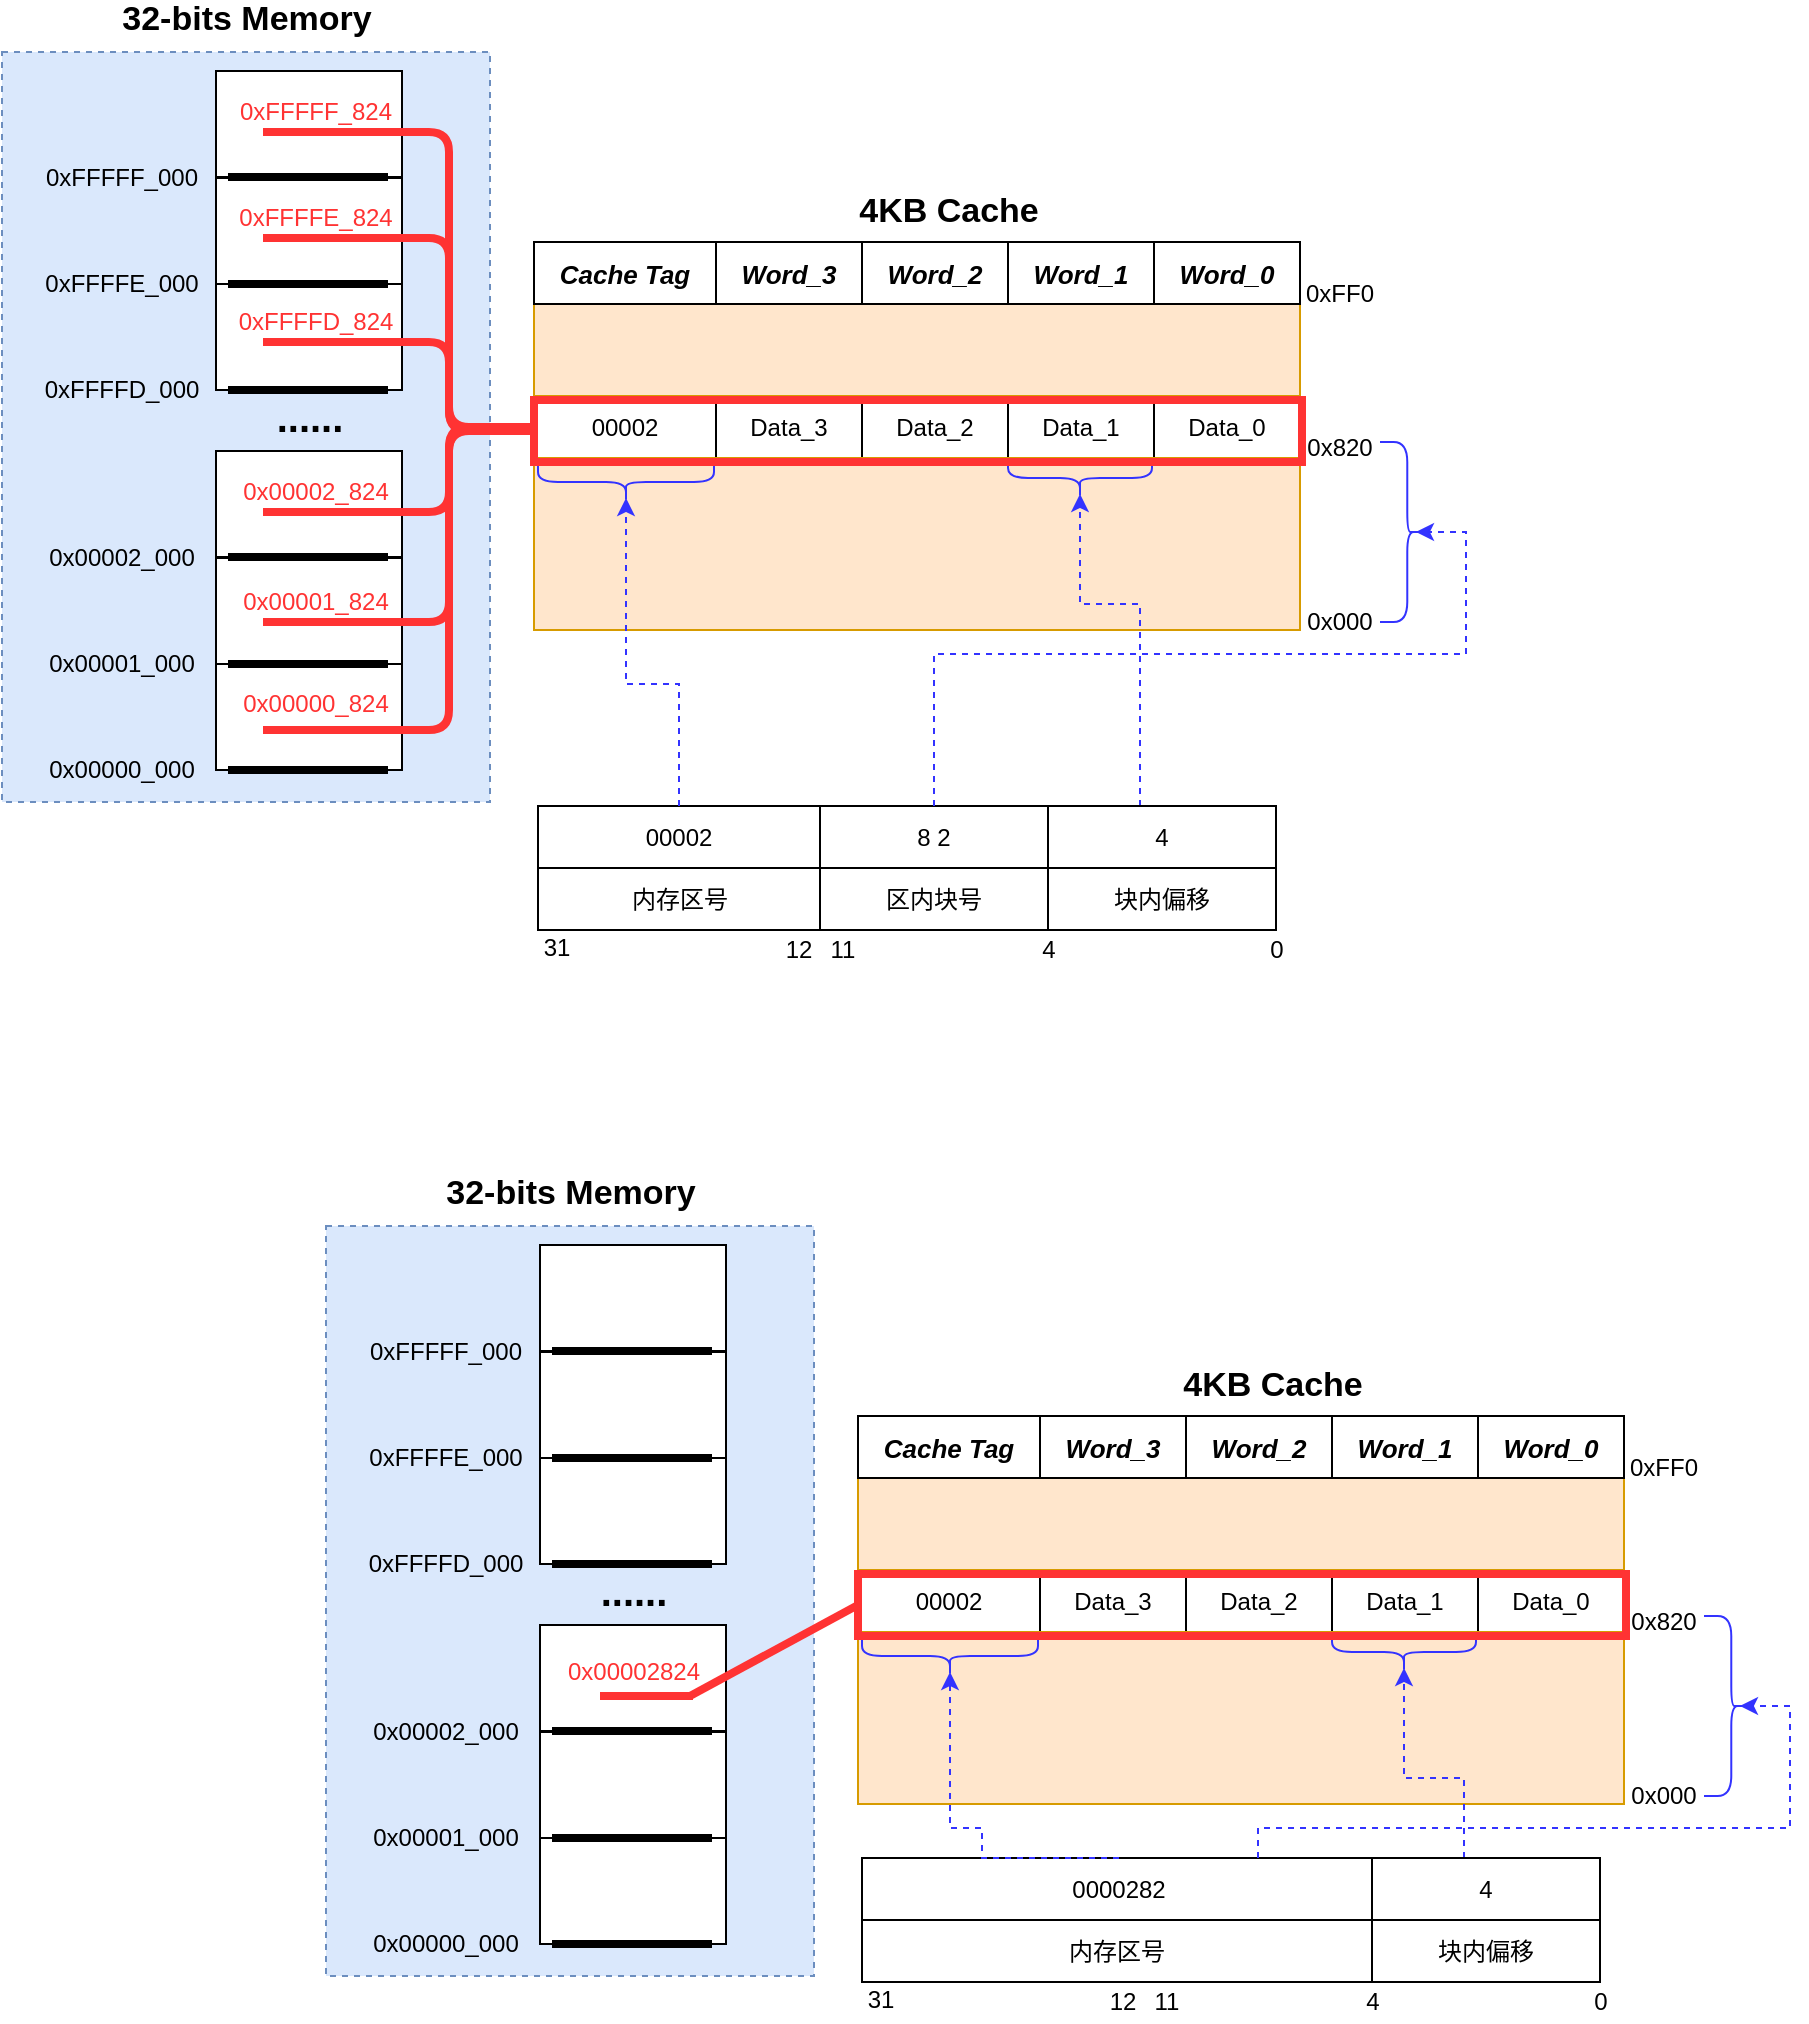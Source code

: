 <mxfile version="14.4.3" type="device"><diagram id="4pvo8H-XpRtPJQIW7j5k" name="Page-1"><mxGraphModel dx="1588" dy="1554" grid="0" gridSize="10" guides="1" tooltips="1" connect="1" arrows="1" fold="1" page="0" pageScale="1" pageWidth="827" pageHeight="1169" math="0" shadow="0"><root><mxCell id="0"/><mxCell id="1" parent="0"/><mxCell id="51" value="" style="rounded=0;whiteSpace=wrap;html=1;dashed=1;strokeColor=#6c8ebf;strokeWidth=1;fillColor=#dae8fc;" parent="1" vertex="1"><mxGeometry x="-49" y="-404" width="244" height="375" as="geometry"/></mxCell><mxCell id="2" value="" style="rounded=0;whiteSpace=wrap;html=1;" parent="1" vertex="1"><mxGeometry x="58" y="-98" width="93" height="53" as="geometry"/></mxCell><mxCell id="3" value="0x00000_000" style="text;html=1;strokeColor=none;fillColor=none;align=center;verticalAlign=middle;whiteSpace=wrap;rounded=0;" parent="1" vertex="1"><mxGeometry x="-9" y="-55" width="40" height="20" as="geometry"/></mxCell><mxCell id="4" value="" style="endArrow=none;html=1;strokeWidth=4;" parent="1" edge="1"><mxGeometry width="50" height="50" relative="1" as="geometry"><mxPoint x="64" y="-45" as="sourcePoint"/><mxPoint x="144" y="-45" as="targetPoint"/></mxGeometry></mxCell><mxCell id="5" value="" style="rounded=0;whiteSpace=wrap;html=1;" parent="1" vertex="1"><mxGeometry x="58" y="-151" width="93" height="53" as="geometry"/></mxCell><mxCell id="6" value="0x00001_000" style="text;html=1;strokeColor=none;fillColor=none;align=center;verticalAlign=middle;whiteSpace=wrap;rounded=0;" parent="1" vertex="1"><mxGeometry x="-9" y="-108" width="40" height="20" as="geometry"/></mxCell><mxCell id="7" value="" style="endArrow=none;html=1;strokeWidth=4;" parent="1" edge="1"><mxGeometry width="50" height="50" relative="1" as="geometry"><mxPoint x="64" y="-98" as="sourcePoint"/><mxPoint x="144" y="-98" as="targetPoint"/></mxGeometry></mxCell><mxCell id="8" value="" style="rounded=0;whiteSpace=wrap;html=1;" parent="1" vertex="1"><mxGeometry x="58" y="-204.5" width="93" height="53" as="geometry"/></mxCell><mxCell id="9" value="0x00002_000" style="text;html=1;strokeColor=none;fillColor=none;align=center;verticalAlign=middle;whiteSpace=wrap;rounded=0;" parent="1" vertex="1"><mxGeometry x="-9" y="-161.5" width="40" height="20" as="geometry"/></mxCell><mxCell id="10" value="" style="endArrow=none;html=1;strokeWidth=4;" parent="1" edge="1"><mxGeometry width="50" height="50" relative="1" as="geometry"><mxPoint x="64" y="-151.5" as="sourcePoint"/><mxPoint x="144" y="-151.5" as="targetPoint"/></mxGeometry></mxCell><mxCell id="11" value="" style="rounded=0;whiteSpace=wrap;html=1;" parent="1" vertex="1"><mxGeometry x="58" y="-288" width="93" height="53" as="geometry"/></mxCell><mxCell id="12" value="0xFFFFD_000" style="text;html=1;strokeColor=none;fillColor=none;align=center;verticalAlign=middle;whiteSpace=wrap;rounded=0;" parent="1" vertex="1"><mxGeometry x="-9" y="-245" width="40" height="20" as="geometry"/></mxCell><mxCell id="13" value="" style="endArrow=none;html=1;strokeWidth=4;" parent="1" edge="1"><mxGeometry width="50" height="50" relative="1" as="geometry"><mxPoint x="64" y="-235.0" as="sourcePoint"/><mxPoint x="144.0" y="-235.0" as="targetPoint"/></mxGeometry></mxCell><mxCell id="14" value="" style="rounded=0;whiteSpace=wrap;html=1;" parent="1" vertex="1"><mxGeometry x="58" y="-341" width="93" height="53" as="geometry"/></mxCell><mxCell id="15" value="0xFFFFE_000" style="text;html=1;strokeColor=none;fillColor=none;align=center;verticalAlign=middle;whiteSpace=wrap;rounded=0;" parent="1" vertex="1"><mxGeometry x="-9" y="-298" width="40" height="20" as="geometry"/></mxCell><mxCell id="16" value="" style="endArrow=none;html=1;strokeWidth=4;" parent="1" edge="1"><mxGeometry width="50" height="50" relative="1" as="geometry"><mxPoint x="64" y="-288" as="sourcePoint"/><mxPoint x="144.0" y="-288" as="targetPoint"/></mxGeometry></mxCell><mxCell id="17" value="" style="rounded=0;whiteSpace=wrap;html=1;" parent="1" vertex="1"><mxGeometry x="58" y="-394.5" width="93" height="53" as="geometry"/></mxCell><mxCell id="18" value="0xFFFFF_000" style="text;html=1;strokeColor=none;fillColor=none;align=center;verticalAlign=middle;whiteSpace=wrap;rounded=0;" parent="1" vertex="1"><mxGeometry x="-9" y="-351.5" width="40" height="20" as="geometry"/></mxCell><mxCell id="19" value="" style="endArrow=none;html=1;strokeWidth=4;" parent="1" edge="1"><mxGeometry width="50" height="50" relative="1" as="geometry"><mxPoint x="64" y="-341.5" as="sourcePoint"/><mxPoint x="144.0" y="-341.5" as="targetPoint"/></mxGeometry></mxCell><mxCell id="23" value="&lt;font color=&quot;#ff3333&quot;&gt;0x00000_824&lt;/font&gt;" style="text;html=1;strokeColor=none;fillColor=none;align=center;verticalAlign=middle;whiteSpace=wrap;rounded=0;" parent="1" vertex="1"><mxGeometry x="88" y="-88" width="40" height="20" as="geometry"/></mxCell><mxCell id="24" value="&lt;font color=&quot;#ff3333&quot;&gt;0x00001_824&lt;/font&gt;" style="text;html=1;strokeColor=none;fillColor=none;align=center;verticalAlign=middle;whiteSpace=wrap;rounded=0;" parent="1" vertex="1"><mxGeometry x="88" y="-139" width="40" height="20" as="geometry"/></mxCell><mxCell id="25" value="&lt;font color=&quot;#ff3333&quot;&gt;0x00002_824&lt;/font&gt;" style="text;html=1;strokeColor=none;fillColor=none;align=center;verticalAlign=middle;whiteSpace=wrap;rounded=0;" parent="1" vertex="1"><mxGeometry x="88" y="-194" width="40" height="20" as="geometry"/></mxCell><mxCell id="27" value="&lt;font color=&quot;#ff3333&quot;&gt;0xFFFFD_824&lt;/font&gt;" style="text;html=1;strokeColor=none;fillColor=none;align=center;verticalAlign=middle;whiteSpace=wrap;rounded=0;" parent="1" vertex="1"><mxGeometry x="88" y="-279" width="40" height="20" as="geometry"/></mxCell><mxCell id="29" value="&lt;font color=&quot;#ff3333&quot;&gt;0xFFFFE_824&lt;/font&gt;" style="text;html=1;strokeColor=none;fillColor=none;align=center;verticalAlign=middle;whiteSpace=wrap;rounded=0;" parent="1" vertex="1"><mxGeometry x="88" y="-331.5" width="40" height="20" as="geometry"/></mxCell><mxCell id="30" value="" style="endArrow=none;html=1;strokeWidth=4;strokeColor=#FF3333;" parent="1" edge="1"><mxGeometry width="50" height="50" relative="1" as="geometry"><mxPoint x="81.5" y="-364" as="sourcePoint"/><mxPoint x="128" y="-364" as="targetPoint"/></mxGeometry></mxCell><mxCell id="31" value="&lt;font color=&quot;#ff3333&quot;&gt;0xFFFFF_824&lt;/font&gt;" style="text;html=1;strokeColor=none;fillColor=none;align=center;verticalAlign=middle;whiteSpace=wrap;rounded=0;" parent="1" vertex="1"><mxGeometry x="88" y="-384" width="40" height="20" as="geometry"/></mxCell><mxCell id="32" value="" style="endArrow=none;html=1;strokeWidth=4;strokeColor=#FF3333;" parent="1" edge="1"><mxGeometry width="50" height="50" relative="1" as="geometry"><mxPoint x="81.5" y="-311" as="sourcePoint"/><mxPoint x="128" y="-311" as="targetPoint"/></mxGeometry></mxCell><mxCell id="33" value="" style="endArrow=none;html=1;strokeWidth=4;strokeColor=#FF3333;" parent="1" edge="1"><mxGeometry width="50" height="50" relative="1" as="geometry"><mxPoint x="81.5" y="-259" as="sourcePoint"/><mxPoint x="128" y="-259" as="targetPoint"/></mxGeometry></mxCell><mxCell id="34" value="" style="endArrow=none;html=1;strokeWidth=4;strokeColor=#FF3333;" parent="1" edge="1"><mxGeometry width="50" height="50" relative="1" as="geometry"><mxPoint x="81.5" y="-174" as="sourcePoint"/><mxPoint x="128.0" y="-174" as="targetPoint"/></mxGeometry></mxCell><mxCell id="35" value="" style="endArrow=none;html=1;strokeWidth=4;strokeColor=#FF3333;" parent="1" edge="1"><mxGeometry width="50" height="50" relative="1" as="geometry"><mxPoint x="81.5" y="-119" as="sourcePoint"/><mxPoint x="128.0" y="-119" as="targetPoint"/></mxGeometry></mxCell><mxCell id="36" value="" style="endArrow=none;html=1;strokeWidth=4;strokeColor=#FF3333;" parent="1" edge="1"><mxGeometry width="50" height="50" relative="1" as="geometry"><mxPoint x="81.5" y="-65" as="sourcePoint"/><mxPoint x="128.0" y="-65" as="targetPoint"/></mxGeometry></mxCell><mxCell id="38" value="Data_3" style="rounded=0;whiteSpace=wrap;html=1;" parent="1" vertex="1"><mxGeometry x="308" y="-232" width="73" height="31" as="geometry"/></mxCell><mxCell id="40" value="00002" style="rounded=0;whiteSpace=wrap;html=1;" parent="1" vertex="1"><mxGeometry x="217" y="-232" width="91" height="31" as="geometry"/></mxCell><mxCell id="44" value="" style="shape=curlyBracket;whiteSpace=wrap;html=1;rounded=1;rotation=-180;strokeColor=#FF3333;strokeWidth=4;" parent="1" vertex="1"><mxGeometry x="128" y="-364" width="93" height="299" as="geometry"/></mxCell><mxCell id="45" value="" style="shape=curlyBracket;whiteSpace=wrap;html=1;rounded=1;rotation=-180;strokeColor=#FF3333;strokeWidth=4;" parent="1" vertex="1"><mxGeometry x="128" y="-311" width="93" height="192" as="geometry"/></mxCell><mxCell id="47" value="" style="shape=curlyBracket;whiteSpace=wrap;html=1;rounded=1;rotation=-180;strokeColor=#FF3333;strokeWidth=4;" parent="1" vertex="1"><mxGeometry x="128" y="-259" width="93" height="85" as="geometry"/></mxCell><mxCell id="48" value="&lt;font style=&quot;font-size: 20px&quot;&gt;&lt;b&gt;......&lt;/b&gt;&lt;/font&gt;" style="text;html=1;strokeColor=none;fillColor=none;align=center;verticalAlign=middle;whiteSpace=wrap;rounded=0;" parent="1" vertex="1"><mxGeometry x="84.5" y="-232" width="40" height="20" as="geometry"/></mxCell><mxCell id="52" value="&lt;font style=&quot;font-size: 17px&quot;&gt;&lt;b&gt;32-bits Memory&lt;/b&gt;&lt;/font&gt;" style="text;html=1;strokeColor=none;fillColor=none;align=center;verticalAlign=middle;whiteSpace=wrap;rounded=0;" parent="1" vertex="1"><mxGeometry x="6.5" y="-430" width="133" height="20" as="geometry"/></mxCell><mxCell id="53" value="&lt;font style=&quot;font-size: 17px&quot;&gt;&lt;b&gt;4KB Cache&lt;/b&gt;&lt;/font&gt;" style="text;html=1;strokeColor=none;fillColor=none;align=center;verticalAlign=middle;whiteSpace=wrap;rounded=0;" parent="1" vertex="1"><mxGeometry x="357.5" y="-334.5" width="133" height="20" as="geometry"/></mxCell><mxCell id="56" value="Data_2" style="rounded=0;whiteSpace=wrap;html=1;" parent="1" vertex="1"><mxGeometry x="381" y="-232" width="73" height="31" as="geometry"/></mxCell><mxCell id="57" value="Data_1" style="rounded=0;whiteSpace=wrap;html=1;" parent="1" vertex="1"><mxGeometry x="454" y="-232" width="73" height="31" as="geometry"/></mxCell><mxCell id="58" value="Data_0" style="rounded=0;whiteSpace=wrap;html=1;" parent="1" vertex="1"><mxGeometry x="527" y="-232" width="73" height="31" as="geometry"/></mxCell><mxCell id="59" value="" style="rounded=0;whiteSpace=wrap;html=1;fillColor=#ffe6cc;strokeColor=#d79b00;" parent="1" vertex="1"><mxGeometry x="217" y="-309" width="383" height="77" as="geometry"/></mxCell><mxCell id="60" value="" style="rounded=0;whiteSpace=wrap;html=1;fillColor=#ffe6cc;strokeColor=#d79b00;" parent="1" vertex="1"><mxGeometry x="217" y="-201" width="383" height="86" as="geometry"/></mxCell><mxCell id="61" value="内存区号" style="rounded=0;whiteSpace=wrap;html=1;" parent="1" vertex="1"><mxGeometry x="219" y="4" width="142" height="31" as="geometry"/></mxCell><mxCell id="64" value="31" style="text;html=1;strokeColor=none;fillColor=none;align=center;verticalAlign=middle;whiteSpace=wrap;rounded=0;" parent="1" vertex="1"><mxGeometry x="217" y="34" width="23" height="20" as="geometry"/></mxCell><mxCell id="65" value="12" style="text;html=1;strokeColor=none;fillColor=none;align=center;verticalAlign=middle;whiteSpace=wrap;rounded=0;" parent="1" vertex="1"><mxGeometry x="338" y="35" width="23" height="20" as="geometry"/></mxCell><mxCell id="66" value="区内块号" style="rounded=0;whiteSpace=wrap;html=1;" parent="1" vertex="1"><mxGeometry x="360" y="4" width="114" height="31" as="geometry"/></mxCell><mxCell id="68" value="11" style="text;html=1;strokeColor=none;fillColor=none;align=center;verticalAlign=middle;whiteSpace=wrap;rounded=0;" parent="1" vertex="1"><mxGeometry x="360" y="35" width="23" height="20" as="geometry"/></mxCell><mxCell id="69" value="4" style="text;html=1;strokeColor=none;fillColor=none;align=center;verticalAlign=middle;whiteSpace=wrap;rounded=0;" parent="1" vertex="1"><mxGeometry x="462.5" y="35" width="23" height="20" as="geometry"/></mxCell><mxCell id="70" value="00002" style="rounded=0;whiteSpace=wrap;html=1;" parent="1" vertex="1"><mxGeometry x="219" y="-27" width="141" height="31" as="geometry"/></mxCell><mxCell id="71" value="8 2" style="rounded=0;whiteSpace=wrap;html=1;" parent="1" vertex="1"><mxGeometry x="360" y="-27" width="114" height="31" as="geometry"/></mxCell><mxCell id="72" value="块内偏移" style="rounded=0;whiteSpace=wrap;html=1;" parent="1" vertex="1"><mxGeometry x="474" y="4" width="114" height="31" as="geometry"/></mxCell><mxCell id="73" value="0" style="text;html=1;strokeColor=none;fillColor=none;align=center;verticalAlign=middle;whiteSpace=wrap;rounded=0;" parent="1" vertex="1"><mxGeometry x="576.5" y="35" width="23" height="20" as="geometry"/></mxCell><mxCell id="88" style="edgeStyle=orthogonalEdgeStyle;rounded=0;orthogonalLoop=1;jettySize=auto;html=1;entryX=0.1;entryY=0.5;entryDx=0;entryDy=0;strokeColor=#3333FF;fontSize=13;entryPerimeter=0;dashed=1;" parent="1" source="74" target="89" edge="1"><mxGeometry relative="1" as="geometry"><Array as="points"><mxPoint x="520" y="-128"/><mxPoint x="490" y="-128"/></Array></mxGeometry></mxCell><mxCell id="74" value="4" style="rounded=0;whiteSpace=wrap;html=1;" parent="1" vertex="1"><mxGeometry x="474" y="-27" width="114" height="31" as="geometry"/></mxCell><mxCell id="75" value="Cache Tag" style="rounded=0;whiteSpace=wrap;html=1;fontStyle=3;fontSize=13;" parent="1" vertex="1"><mxGeometry x="217" y="-309" width="91" height="31" as="geometry"/></mxCell><mxCell id="76" value="Word_3" style="rounded=0;whiteSpace=wrap;html=1;fontStyle=3;fontSize=13;" parent="1" vertex="1"><mxGeometry x="308" y="-309" width="73" height="31" as="geometry"/></mxCell><mxCell id="77" value="Word_2" style="rounded=0;whiteSpace=wrap;html=1;fontStyle=3;fontSize=13;" parent="1" vertex="1"><mxGeometry x="381" y="-309" width="73" height="31" as="geometry"/></mxCell><mxCell id="78" value="Word_1" style="rounded=0;whiteSpace=wrap;html=1;fontStyle=3;fontSize=13;" parent="1" vertex="1"><mxGeometry x="454" y="-309" width="73" height="31" as="geometry"/></mxCell><mxCell id="79" value="Word_0" style="rounded=0;whiteSpace=wrap;html=1;fontStyle=3;fontSize=13;" parent="1" vertex="1"><mxGeometry x="527" y="-309" width="73" height="31" as="geometry"/></mxCell><mxCell id="80" value="0x000" style="text;html=1;strokeColor=none;fillColor=none;align=center;verticalAlign=middle;whiteSpace=wrap;rounded=0;" parent="1" vertex="1"><mxGeometry x="600" y="-129" width="40" height="20" as="geometry"/></mxCell><mxCell id="82" value="0x820" style="text;html=1;strokeColor=none;fillColor=none;align=center;verticalAlign=middle;whiteSpace=wrap;rounded=0;" parent="1" vertex="1"><mxGeometry x="600" y="-216.5" width="40" height="20" as="geometry"/></mxCell><mxCell id="83" value="0xFF0" style="text;html=1;strokeColor=none;fillColor=none;align=center;verticalAlign=middle;whiteSpace=wrap;rounded=0;" parent="1" vertex="1"><mxGeometry x="600" y="-293.5" width="40" height="20" as="geometry"/></mxCell><mxCell id="85" style="edgeStyle=orthogonalEdgeStyle;rounded=0;orthogonalLoop=1;jettySize=auto;html=1;strokeColor=#3333FF;fontSize=13;exitX=0.5;exitY=0;exitDx=0;exitDy=0;entryX=0.1;entryY=0.5;entryDx=0;entryDy=0;entryPerimeter=0;dashed=1;" parent="1" source="70" target="84" edge="1"><mxGeometry relative="1" as="geometry"><Array as="points"><mxPoint x="290" y="-88"/><mxPoint x="263" y="-88"/></Array></mxGeometry></mxCell><mxCell id="84" value="" style="shape=curlyBracket;whiteSpace=wrap;html=1;rounded=1;strokeColor=#3333FF;strokeWidth=1;fontSize=13;rotation=-90;" parent="1" vertex="1"><mxGeometry x="253" y="-233" width="20" height="88" as="geometry"/></mxCell><mxCell id="86" value="" style="shape=curlyBracket;whiteSpace=wrap;html=1;rounded=1;strokeColor=#3333FF;strokeWidth=1;fontSize=13;rotation=-180;size=0.318;" parent="1" vertex="1"><mxGeometry x="640" y="-209" width="20" height="90" as="geometry"/></mxCell><mxCell id="87" style="edgeStyle=orthogonalEdgeStyle;rounded=0;orthogonalLoop=1;jettySize=auto;html=1;strokeColor=#3333FF;fontSize=13;exitX=0.5;exitY=0;exitDx=0;exitDy=0;entryX=0.1;entryY=0.5;entryDx=0;entryDy=0;entryPerimeter=0;dashed=1;" parent="1" source="71" target="86" edge="1"><mxGeometry relative="1" as="geometry"><mxPoint x="300.333" y="-65.667" as="sourcePoint"/><mxPoint x="272.833" y="-170.667" as="targetPoint"/><Array as="points"><mxPoint x="417" y="-103"/><mxPoint x="683" y="-103"/><mxPoint x="683" y="-164"/></Array></mxGeometry></mxCell><mxCell id="89" value="" style="shape=curlyBracket;whiteSpace=wrap;html=1;rounded=1;strokeColor=#3333FF;strokeWidth=1;fontSize=13;rotation=-90;" parent="1" vertex="1"><mxGeometry x="480" y="-227" width="20" height="72" as="geometry"/></mxCell><mxCell id="90" value="" style="rounded=0;whiteSpace=wrap;html=1;fillColor=none;strokeColor=#FF3333;strokeWidth=4;" parent="1" vertex="1"><mxGeometry x="217" y="-230" width="384" height="31" as="geometry"/></mxCell><mxCell id="Cx1fZKI3dub1Mce8022z-90" value="" style="rounded=0;whiteSpace=wrap;html=1;dashed=1;strokeColor=#6c8ebf;strokeWidth=1;fillColor=#dae8fc;" vertex="1" parent="1"><mxGeometry x="113" y="183" width="244" height="375" as="geometry"/></mxCell><mxCell id="Cx1fZKI3dub1Mce8022z-91" value="" style="rounded=0;whiteSpace=wrap;html=1;" vertex="1" parent="1"><mxGeometry x="220" y="489" width="93" height="53" as="geometry"/></mxCell><mxCell id="Cx1fZKI3dub1Mce8022z-92" value="0x00000_000" style="text;html=1;strokeColor=none;fillColor=none;align=center;verticalAlign=middle;whiteSpace=wrap;rounded=0;" vertex="1" parent="1"><mxGeometry x="153" y="532" width="40" height="20" as="geometry"/></mxCell><mxCell id="Cx1fZKI3dub1Mce8022z-93" value="" style="endArrow=none;html=1;strokeWidth=4;" edge="1" parent="1"><mxGeometry width="50" height="50" relative="1" as="geometry"><mxPoint x="226" y="542" as="sourcePoint"/><mxPoint x="306" y="542" as="targetPoint"/></mxGeometry></mxCell><mxCell id="Cx1fZKI3dub1Mce8022z-94" value="" style="rounded=0;whiteSpace=wrap;html=1;" vertex="1" parent="1"><mxGeometry x="220" y="436" width="93" height="53" as="geometry"/></mxCell><mxCell id="Cx1fZKI3dub1Mce8022z-95" value="0x00001_000" style="text;html=1;strokeColor=none;fillColor=none;align=center;verticalAlign=middle;whiteSpace=wrap;rounded=0;" vertex="1" parent="1"><mxGeometry x="153" y="479" width="40" height="20" as="geometry"/></mxCell><mxCell id="Cx1fZKI3dub1Mce8022z-96" value="" style="endArrow=none;html=1;strokeWidth=4;" edge="1" parent="1"><mxGeometry width="50" height="50" relative="1" as="geometry"><mxPoint x="226" y="489" as="sourcePoint"/><mxPoint x="306" y="489" as="targetPoint"/></mxGeometry></mxCell><mxCell id="Cx1fZKI3dub1Mce8022z-97" value="" style="rounded=0;whiteSpace=wrap;html=1;" vertex="1" parent="1"><mxGeometry x="220" y="382.5" width="93" height="53" as="geometry"/></mxCell><mxCell id="Cx1fZKI3dub1Mce8022z-98" value="0x00002_000" style="text;html=1;strokeColor=none;fillColor=none;align=center;verticalAlign=middle;whiteSpace=wrap;rounded=0;" vertex="1" parent="1"><mxGeometry x="153" y="425.5" width="40" height="20" as="geometry"/></mxCell><mxCell id="Cx1fZKI3dub1Mce8022z-99" value="" style="endArrow=none;html=1;strokeWidth=4;" edge="1" parent="1"><mxGeometry width="50" height="50" relative="1" as="geometry"><mxPoint x="226" y="435.5" as="sourcePoint"/><mxPoint x="306" y="435.5" as="targetPoint"/></mxGeometry></mxCell><mxCell id="Cx1fZKI3dub1Mce8022z-100" value="" style="rounded=0;whiteSpace=wrap;html=1;" vertex="1" parent="1"><mxGeometry x="220" y="299" width="93" height="53" as="geometry"/></mxCell><mxCell id="Cx1fZKI3dub1Mce8022z-101" value="0xFFFFD_000" style="text;html=1;strokeColor=none;fillColor=none;align=center;verticalAlign=middle;whiteSpace=wrap;rounded=0;" vertex="1" parent="1"><mxGeometry x="153" y="342" width="40" height="20" as="geometry"/></mxCell><mxCell id="Cx1fZKI3dub1Mce8022z-102" value="" style="endArrow=none;html=1;strokeWidth=4;" edge="1" parent="1"><mxGeometry width="50" height="50" relative="1" as="geometry"><mxPoint x="226" y="352" as="sourcePoint"/><mxPoint x="306" y="352" as="targetPoint"/></mxGeometry></mxCell><mxCell id="Cx1fZKI3dub1Mce8022z-103" value="" style="rounded=0;whiteSpace=wrap;html=1;" vertex="1" parent="1"><mxGeometry x="220" y="246" width="93" height="53" as="geometry"/></mxCell><mxCell id="Cx1fZKI3dub1Mce8022z-104" value="0xFFFFE_000" style="text;html=1;strokeColor=none;fillColor=none;align=center;verticalAlign=middle;whiteSpace=wrap;rounded=0;" vertex="1" parent="1"><mxGeometry x="153" y="289" width="40" height="20" as="geometry"/></mxCell><mxCell id="Cx1fZKI3dub1Mce8022z-105" value="" style="endArrow=none;html=1;strokeWidth=4;" edge="1" parent="1"><mxGeometry width="50" height="50" relative="1" as="geometry"><mxPoint x="226" y="299" as="sourcePoint"/><mxPoint x="306" y="299" as="targetPoint"/></mxGeometry></mxCell><mxCell id="Cx1fZKI3dub1Mce8022z-106" value="" style="rounded=0;whiteSpace=wrap;html=1;" vertex="1" parent="1"><mxGeometry x="220" y="192.5" width="93" height="53" as="geometry"/></mxCell><mxCell id="Cx1fZKI3dub1Mce8022z-107" value="0xFFFFF_000" style="text;html=1;strokeColor=none;fillColor=none;align=center;verticalAlign=middle;whiteSpace=wrap;rounded=0;" vertex="1" parent="1"><mxGeometry x="153" y="235.5" width="40" height="20" as="geometry"/></mxCell><mxCell id="Cx1fZKI3dub1Mce8022z-108" value="" style="endArrow=none;html=1;strokeWidth=4;" edge="1" parent="1"><mxGeometry width="50" height="50" relative="1" as="geometry"><mxPoint x="226" y="245.5" as="sourcePoint"/><mxPoint x="306" y="245.5" as="targetPoint"/></mxGeometry></mxCell><mxCell id="Cx1fZKI3dub1Mce8022z-121" value="Data_3" style="rounded=0;whiteSpace=wrap;html=1;" vertex="1" parent="1"><mxGeometry x="470" y="355" width="73" height="31" as="geometry"/></mxCell><mxCell id="Cx1fZKI3dub1Mce8022z-122" value="00002" style="rounded=0;whiteSpace=wrap;html=1;" vertex="1" parent="1"><mxGeometry x="379" y="355" width="91" height="31" as="geometry"/></mxCell><mxCell id="Cx1fZKI3dub1Mce8022z-126" value="&lt;font style=&quot;font-size: 20px&quot;&gt;&lt;b&gt;......&lt;/b&gt;&lt;/font&gt;" style="text;html=1;strokeColor=none;fillColor=none;align=center;verticalAlign=middle;whiteSpace=wrap;rounded=0;" vertex="1" parent="1"><mxGeometry x="246.5" y="355" width="40" height="20" as="geometry"/></mxCell><mxCell id="Cx1fZKI3dub1Mce8022z-127" value="&lt;font style=&quot;font-size: 17px&quot;&gt;&lt;b&gt;32-bits Memory&lt;/b&gt;&lt;/font&gt;" style="text;html=1;strokeColor=none;fillColor=none;align=center;verticalAlign=middle;whiteSpace=wrap;rounded=0;" vertex="1" parent="1"><mxGeometry x="168.5" y="157" width="133" height="20" as="geometry"/></mxCell><mxCell id="Cx1fZKI3dub1Mce8022z-128" value="&lt;font style=&quot;font-size: 17px&quot;&gt;&lt;b&gt;4KB Cache&lt;/b&gt;&lt;/font&gt;" style="text;html=1;strokeColor=none;fillColor=none;align=center;verticalAlign=middle;whiteSpace=wrap;rounded=0;" vertex="1" parent="1"><mxGeometry x="519.5" y="252.5" width="133" height="20" as="geometry"/></mxCell><mxCell id="Cx1fZKI3dub1Mce8022z-129" value="Data_2" style="rounded=0;whiteSpace=wrap;html=1;" vertex="1" parent="1"><mxGeometry x="543" y="355" width="73" height="31" as="geometry"/></mxCell><mxCell id="Cx1fZKI3dub1Mce8022z-130" value="Data_1" style="rounded=0;whiteSpace=wrap;html=1;" vertex="1" parent="1"><mxGeometry x="616" y="355" width="73" height="31" as="geometry"/></mxCell><mxCell id="Cx1fZKI3dub1Mce8022z-131" value="Data_0" style="rounded=0;whiteSpace=wrap;html=1;" vertex="1" parent="1"><mxGeometry x="689" y="355" width="73" height="31" as="geometry"/></mxCell><mxCell id="Cx1fZKI3dub1Mce8022z-132" value="" style="rounded=0;whiteSpace=wrap;html=1;fillColor=#ffe6cc;strokeColor=#d79b00;" vertex="1" parent="1"><mxGeometry x="379" y="278" width="383" height="77" as="geometry"/></mxCell><mxCell id="Cx1fZKI3dub1Mce8022z-133" value="" style="rounded=0;whiteSpace=wrap;html=1;fillColor=#ffe6cc;strokeColor=#d79b00;" vertex="1" parent="1"><mxGeometry x="379" y="386" width="383" height="86" as="geometry"/></mxCell><mxCell id="Cx1fZKI3dub1Mce8022z-134" value="内存区号" style="rounded=0;whiteSpace=wrap;html=1;" vertex="1" parent="1"><mxGeometry x="381" y="530" width="255" height="31" as="geometry"/></mxCell><mxCell id="Cx1fZKI3dub1Mce8022z-135" value="31" style="text;html=1;strokeColor=none;fillColor=none;align=center;verticalAlign=middle;whiteSpace=wrap;rounded=0;" vertex="1" parent="1"><mxGeometry x="379" y="560" width="23" height="20" as="geometry"/></mxCell><mxCell id="Cx1fZKI3dub1Mce8022z-136" value="12" style="text;html=1;strokeColor=none;fillColor=none;align=center;verticalAlign=middle;whiteSpace=wrap;rounded=0;" vertex="1" parent="1"><mxGeometry x="500" y="561" width="23" height="20" as="geometry"/></mxCell><mxCell id="Cx1fZKI3dub1Mce8022z-138" value="11" style="text;html=1;strokeColor=none;fillColor=none;align=center;verticalAlign=middle;whiteSpace=wrap;rounded=0;" vertex="1" parent="1"><mxGeometry x="522" y="561" width="23" height="20" as="geometry"/></mxCell><mxCell id="Cx1fZKI3dub1Mce8022z-139" value="4" style="text;html=1;strokeColor=none;fillColor=none;align=center;verticalAlign=middle;whiteSpace=wrap;rounded=0;" vertex="1" parent="1"><mxGeometry x="624.5" y="561" width="23" height="20" as="geometry"/></mxCell><mxCell id="Cx1fZKI3dub1Mce8022z-140" value="0000282" style="rounded=0;whiteSpace=wrap;html=1;" vertex="1" parent="1"><mxGeometry x="381" y="499" width="257" height="31" as="geometry"/></mxCell><mxCell id="Cx1fZKI3dub1Mce8022z-142" value="块内偏移" style="rounded=0;whiteSpace=wrap;html=1;" vertex="1" parent="1"><mxGeometry x="636" y="530" width="114" height="31" as="geometry"/></mxCell><mxCell id="Cx1fZKI3dub1Mce8022z-143" value="0" style="text;html=1;strokeColor=none;fillColor=none;align=center;verticalAlign=middle;whiteSpace=wrap;rounded=0;" vertex="1" parent="1"><mxGeometry x="738.5" y="561" width="23" height="20" as="geometry"/></mxCell><mxCell id="Cx1fZKI3dub1Mce8022z-144" style="edgeStyle=orthogonalEdgeStyle;rounded=0;orthogonalLoop=1;jettySize=auto;html=1;entryX=0.1;entryY=0.5;entryDx=0;entryDy=0;strokeColor=#3333FF;fontSize=13;entryPerimeter=0;dashed=1;" edge="1" source="Cx1fZKI3dub1Mce8022z-145" target="Cx1fZKI3dub1Mce8022z-158" parent="1"><mxGeometry relative="1" as="geometry"><Array as="points"><mxPoint x="682" y="459"/><mxPoint x="652" y="459"/></Array></mxGeometry></mxCell><mxCell id="Cx1fZKI3dub1Mce8022z-145" value="4" style="rounded=0;whiteSpace=wrap;html=1;" vertex="1" parent="1"><mxGeometry x="636" y="499" width="114" height="31" as="geometry"/></mxCell><mxCell id="Cx1fZKI3dub1Mce8022z-146" value="Cache Tag" style="rounded=0;whiteSpace=wrap;html=1;fontStyle=3;fontSize=13;" vertex="1" parent="1"><mxGeometry x="379" y="278" width="91" height="31" as="geometry"/></mxCell><mxCell id="Cx1fZKI3dub1Mce8022z-147" value="Word_3" style="rounded=0;whiteSpace=wrap;html=1;fontStyle=3;fontSize=13;" vertex="1" parent="1"><mxGeometry x="470" y="278" width="73" height="31" as="geometry"/></mxCell><mxCell id="Cx1fZKI3dub1Mce8022z-148" value="Word_2" style="rounded=0;whiteSpace=wrap;html=1;fontStyle=3;fontSize=13;" vertex="1" parent="1"><mxGeometry x="543" y="278" width="73" height="31" as="geometry"/></mxCell><mxCell id="Cx1fZKI3dub1Mce8022z-149" value="Word_1" style="rounded=0;whiteSpace=wrap;html=1;fontStyle=3;fontSize=13;" vertex="1" parent="1"><mxGeometry x="616" y="278" width="73" height="31" as="geometry"/></mxCell><mxCell id="Cx1fZKI3dub1Mce8022z-150" value="Word_0" style="rounded=0;whiteSpace=wrap;html=1;fontStyle=3;fontSize=13;" vertex="1" parent="1"><mxGeometry x="689" y="278" width="73" height="31" as="geometry"/></mxCell><mxCell id="Cx1fZKI3dub1Mce8022z-151" value="0x000" style="text;html=1;strokeColor=none;fillColor=none;align=center;verticalAlign=middle;whiteSpace=wrap;rounded=0;" vertex="1" parent="1"><mxGeometry x="762" y="458" width="40" height="20" as="geometry"/></mxCell><mxCell id="Cx1fZKI3dub1Mce8022z-152" value="0x820" style="text;html=1;strokeColor=none;fillColor=none;align=center;verticalAlign=middle;whiteSpace=wrap;rounded=0;" vertex="1" parent="1"><mxGeometry x="762" y="370.5" width="40" height="20" as="geometry"/></mxCell><mxCell id="Cx1fZKI3dub1Mce8022z-153" value="0xFF0" style="text;html=1;strokeColor=none;fillColor=none;align=center;verticalAlign=middle;whiteSpace=wrap;rounded=0;" vertex="1" parent="1"><mxGeometry x="762" y="293.5" width="40" height="20" as="geometry"/></mxCell><mxCell id="Cx1fZKI3dub1Mce8022z-154" style="edgeStyle=orthogonalEdgeStyle;rounded=0;orthogonalLoop=1;jettySize=auto;html=1;strokeColor=#3333FF;fontSize=13;exitX=0.5;exitY=0;exitDx=0;exitDy=0;entryX=0.1;entryY=0.5;entryDx=0;entryDy=0;entryPerimeter=0;dashed=1;" edge="1" source="Cx1fZKI3dub1Mce8022z-140" target="Cx1fZKI3dub1Mce8022z-155" parent="1"><mxGeometry relative="1" as="geometry"><Array as="points"><mxPoint x="441" y="499"/><mxPoint x="441" y="484"/><mxPoint x="425" y="484"/></Array></mxGeometry></mxCell><mxCell id="Cx1fZKI3dub1Mce8022z-155" value="" style="shape=curlyBracket;whiteSpace=wrap;html=1;rounded=1;strokeColor=#3333FF;strokeWidth=1;fontSize=13;rotation=-90;" vertex="1" parent="1"><mxGeometry x="415" y="354" width="20" height="88" as="geometry"/></mxCell><mxCell id="Cx1fZKI3dub1Mce8022z-156" value="" style="shape=curlyBracket;whiteSpace=wrap;html=1;rounded=1;strokeColor=#3333FF;strokeWidth=1;fontSize=13;rotation=-180;size=0.318;" vertex="1" parent="1"><mxGeometry x="802" y="378" width="20" height="90" as="geometry"/></mxCell><mxCell id="Cx1fZKI3dub1Mce8022z-157" style="edgeStyle=orthogonalEdgeStyle;rounded=0;orthogonalLoop=1;jettySize=auto;html=1;strokeColor=#3333FF;fontSize=13;exitX=0.5;exitY=0;exitDx=0;exitDy=0;entryX=0.1;entryY=0.5;entryDx=0;entryDy=0;entryPerimeter=0;dashed=1;" edge="1" target="Cx1fZKI3dub1Mce8022z-156" parent="1"><mxGeometry relative="1" as="geometry"><mxPoint x="579" y="499" as="sourcePoint"/><mxPoint x="434.833" y="416.333" as="targetPoint"/><Array as="points"><mxPoint x="579" y="484"/><mxPoint x="845" y="484"/><mxPoint x="845" y="423"/></Array></mxGeometry></mxCell><mxCell id="Cx1fZKI3dub1Mce8022z-158" value="" style="shape=curlyBracket;whiteSpace=wrap;html=1;rounded=1;strokeColor=#3333FF;strokeWidth=1;fontSize=13;rotation=-90;" vertex="1" parent="1"><mxGeometry x="642" y="360" width="20" height="72" as="geometry"/></mxCell><mxCell id="Cx1fZKI3dub1Mce8022z-159" value="" style="rounded=0;whiteSpace=wrap;html=1;fillColor=none;strokeColor=#FF3333;strokeWidth=4;" vertex="1" parent="1"><mxGeometry x="379" y="357" width="384" height="31" as="geometry"/></mxCell><mxCell id="Cx1fZKI3dub1Mce8022z-160" value="" style="endArrow=none;html=1;strokeWidth=4;strokeColor=#FF3333;entryX=0;entryY=0.5;entryDx=0;entryDy=0;" edge="1" parent="1" target="Cx1fZKI3dub1Mce8022z-159"><mxGeometry width="50" height="50" relative="1" as="geometry"><mxPoint x="295" y="418" as="sourcePoint"/><mxPoint x="333" y="224" as="targetPoint"/></mxGeometry></mxCell><mxCell id="Cx1fZKI3dub1Mce8022z-161" value="&lt;font color=&quot;#ff3333&quot;&gt;0x00002824&lt;/font&gt;" style="text;html=1;strokeColor=none;fillColor=none;align=center;verticalAlign=middle;whiteSpace=wrap;rounded=0;" vertex="1" parent="1"><mxGeometry x="246.5" y="396" width="40" height="20" as="geometry"/></mxCell><mxCell id="Cx1fZKI3dub1Mce8022z-162" value="" style="endArrow=none;html=1;strokeWidth=4;strokeColor=#FF3333;" edge="1" parent="1"><mxGeometry width="50" height="50" relative="1" as="geometry"><mxPoint x="250" y="418" as="sourcePoint"/><mxPoint x="296.5" y="418" as="targetPoint"/></mxGeometry></mxCell></root></mxGraphModel></diagram></mxfile>
